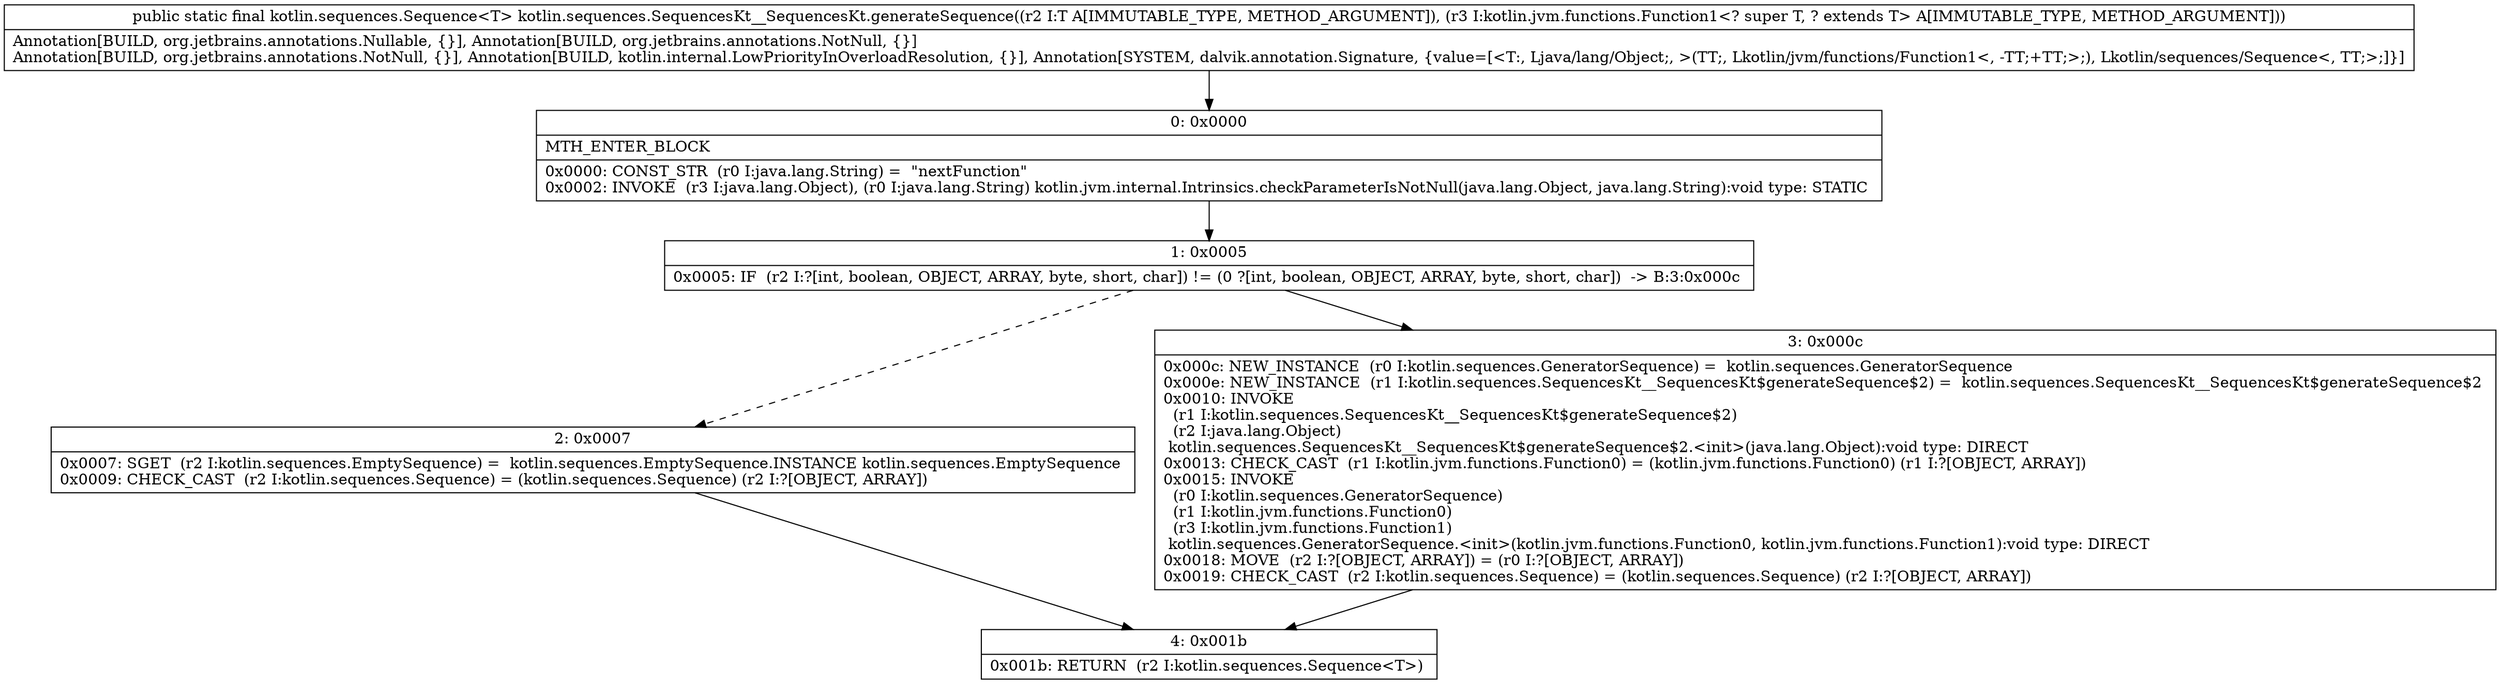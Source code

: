digraph "CFG forkotlin.sequences.SequencesKt__SequencesKt.generateSequence(Ljava\/lang\/Object;Lkotlin\/jvm\/functions\/Function1;)Lkotlin\/sequences\/Sequence;" {
Node_0 [shape=record,label="{0\:\ 0x0000|MTH_ENTER_BLOCK\l|0x0000: CONST_STR  (r0 I:java.lang.String) =  \"nextFunction\" \l0x0002: INVOKE  (r3 I:java.lang.Object), (r0 I:java.lang.String) kotlin.jvm.internal.Intrinsics.checkParameterIsNotNull(java.lang.Object, java.lang.String):void type: STATIC \l}"];
Node_1 [shape=record,label="{1\:\ 0x0005|0x0005: IF  (r2 I:?[int, boolean, OBJECT, ARRAY, byte, short, char]) != (0 ?[int, boolean, OBJECT, ARRAY, byte, short, char])  \-\> B:3:0x000c \l}"];
Node_2 [shape=record,label="{2\:\ 0x0007|0x0007: SGET  (r2 I:kotlin.sequences.EmptySequence) =  kotlin.sequences.EmptySequence.INSTANCE kotlin.sequences.EmptySequence \l0x0009: CHECK_CAST  (r2 I:kotlin.sequences.Sequence) = (kotlin.sequences.Sequence) (r2 I:?[OBJECT, ARRAY]) \l}"];
Node_3 [shape=record,label="{3\:\ 0x000c|0x000c: NEW_INSTANCE  (r0 I:kotlin.sequences.GeneratorSequence) =  kotlin.sequences.GeneratorSequence \l0x000e: NEW_INSTANCE  (r1 I:kotlin.sequences.SequencesKt__SequencesKt$generateSequence$2) =  kotlin.sequences.SequencesKt__SequencesKt$generateSequence$2 \l0x0010: INVOKE  \l  (r1 I:kotlin.sequences.SequencesKt__SequencesKt$generateSequence$2)\l  (r2 I:java.lang.Object)\l kotlin.sequences.SequencesKt__SequencesKt$generateSequence$2.\<init\>(java.lang.Object):void type: DIRECT \l0x0013: CHECK_CAST  (r1 I:kotlin.jvm.functions.Function0) = (kotlin.jvm.functions.Function0) (r1 I:?[OBJECT, ARRAY]) \l0x0015: INVOKE  \l  (r0 I:kotlin.sequences.GeneratorSequence)\l  (r1 I:kotlin.jvm.functions.Function0)\l  (r3 I:kotlin.jvm.functions.Function1)\l kotlin.sequences.GeneratorSequence.\<init\>(kotlin.jvm.functions.Function0, kotlin.jvm.functions.Function1):void type: DIRECT \l0x0018: MOVE  (r2 I:?[OBJECT, ARRAY]) = (r0 I:?[OBJECT, ARRAY]) \l0x0019: CHECK_CAST  (r2 I:kotlin.sequences.Sequence) = (kotlin.sequences.Sequence) (r2 I:?[OBJECT, ARRAY]) \l}"];
Node_4 [shape=record,label="{4\:\ 0x001b|0x001b: RETURN  (r2 I:kotlin.sequences.Sequence\<T\>) \l}"];
MethodNode[shape=record,label="{public static final kotlin.sequences.Sequence\<T\> kotlin.sequences.SequencesKt__SequencesKt.generateSequence((r2 I:T A[IMMUTABLE_TYPE, METHOD_ARGUMENT]), (r3 I:kotlin.jvm.functions.Function1\<? super T, ? extends T\> A[IMMUTABLE_TYPE, METHOD_ARGUMENT]))  | Annotation[BUILD, org.jetbrains.annotations.Nullable, \{\}], Annotation[BUILD, org.jetbrains.annotations.NotNull, \{\}]\lAnnotation[BUILD, org.jetbrains.annotations.NotNull, \{\}], Annotation[BUILD, kotlin.internal.LowPriorityInOverloadResolution, \{\}], Annotation[SYSTEM, dalvik.annotation.Signature, \{value=[\<T:, Ljava\/lang\/Object;, \>(TT;, Lkotlin\/jvm\/functions\/Function1\<, \-TT;+TT;\>;), Lkotlin\/sequences\/Sequence\<, TT;\>;]\}]\l}"];
MethodNode -> Node_0;
Node_0 -> Node_1;
Node_1 -> Node_2[style=dashed];
Node_1 -> Node_3;
Node_2 -> Node_4;
Node_3 -> Node_4;
}

